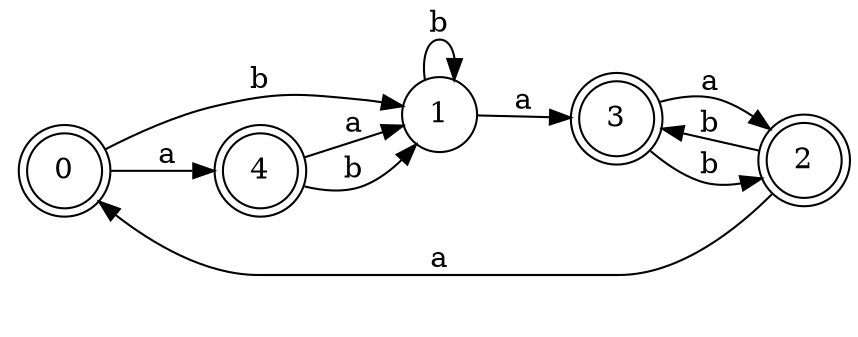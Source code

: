 digraph n4_4 {
__start0 [label="" shape="none"];

rankdir=LR;
size="8,5";

s0 [style="rounded,filled", color="black", fillcolor="white" shape="doublecircle", label="0"];
s1 [style="filled", color="black", fillcolor="white" shape="circle", label="1"];
s2 [style="rounded,filled", color="black", fillcolor="white" shape="doublecircle", label="2"];
s3 [style="rounded,filled", color="black", fillcolor="white" shape="doublecircle", label="3"];
s4 [style="rounded,filled", color="black", fillcolor="white" shape="doublecircle", label="4"];
s0 -> s4 [label="a"];
s0 -> s1 [label="b"];
s1 -> s3 [label="a"];
s1 -> s1 [label="b"];
s2 -> s0 [label="a"];
s2 -> s3 [label="b"];
s3 -> s2 [label="a"];
s3 -> s2 [label="b"];
s4 -> s1 [label="a"];
s4 -> s1 [label="b"];

}